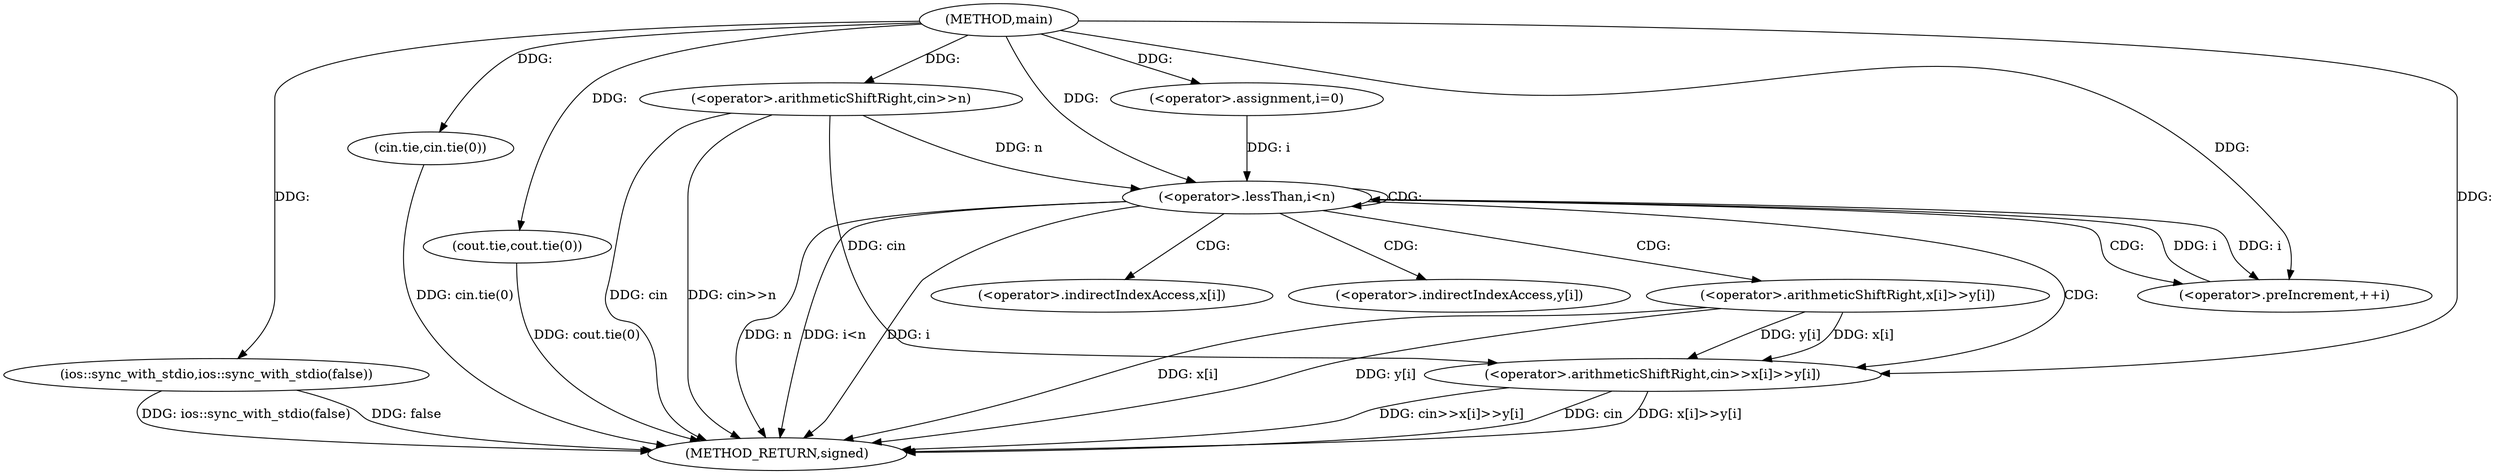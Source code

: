 digraph "main" {  
"1000101" [label = "(METHOD,main)" ]
"1000132" [label = "(METHOD_RETURN,signed)" ]
"1000103" [label = "(ios::sync_with_stdio,ios::sync_with_stdio(false))" ]
"1000110" [label = "(<operator>.arithmeticShiftRight,cin>>n)" ]
"1000106" [label = "(cin.tie,cin.tie(0))" ]
"1000108" [label = "(cout.tie,cout.tie(0))" ]
"1000115" [label = "(<operator>.assignment,i=0)" ]
"1000118" [label = "(<operator>.lessThan,i<n)" ]
"1000121" [label = "(<operator>.preIncrement,++i)" ]
"1000123" [label = "(<operator>.arithmeticShiftRight,cin>>x[i]>>y[i])" ]
"1000125" [label = "(<operator>.arithmeticShiftRight,x[i]>>y[i])" ]
"1000126" [label = "(<operator>.indirectIndexAccess,x[i])" ]
"1000129" [label = "(<operator>.indirectIndexAccess,y[i])" ]
  "1000103" -> "1000132"  [ label = "DDG: ios::sync_with_stdio(false)"] 
  "1000106" -> "1000132"  [ label = "DDG: cin.tie(0)"] 
  "1000108" -> "1000132"  [ label = "DDG: cout.tie(0)"] 
  "1000110" -> "1000132"  [ label = "DDG: cin"] 
  "1000110" -> "1000132"  [ label = "DDG: cin>>n"] 
  "1000118" -> "1000132"  [ label = "DDG: i"] 
  "1000118" -> "1000132"  [ label = "DDG: n"] 
  "1000118" -> "1000132"  [ label = "DDG: i<n"] 
  "1000123" -> "1000132"  [ label = "DDG: cin"] 
  "1000125" -> "1000132"  [ label = "DDG: x[i]"] 
  "1000125" -> "1000132"  [ label = "DDG: y[i]"] 
  "1000123" -> "1000132"  [ label = "DDG: x[i]>>y[i]"] 
  "1000123" -> "1000132"  [ label = "DDG: cin>>x[i]>>y[i]"] 
  "1000103" -> "1000132"  [ label = "DDG: false"] 
  "1000101" -> "1000103"  [ label = "DDG: "] 
  "1000101" -> "1000110"  [ label = "DDG: "] 
  "1000101" -> "1000115"  [ label = "DDG: "] 
  "1000101" -> "1000106"  [ label = "DDG: "] 
  "1000101" -> "1000108"  [ label = "DDG: "] 
  "1000115" -> "1000118"  [ label = "DDG: i"] 
  "1000121" -> "1000118"  [ label = "DDG: i"] 
  "1000101" -> "1000118"  [ label = "DDG: "] 
  "1000110" -> "1000118"  [ label = "DDG: n"] 
  "1000118" -> "1000121"  [ label = "DDG: i"] 
  "1000101" -> "1000121"  [ label = "DDG: "] 
  "1000110" -> "1000123"  [ label = "DDG: cin"] 
  "1000101" -> "1000123"  [ label = "DDG: "] 
  "1000125" -> "1000123"  [ label = "DDG: y[i]"] 
  "1000125" -> "1000123"  [ label = "DDG: x[i]"] 
  "1000118" -> "1000121"  [ label = "CDG: "] 
  "1000118" -> "1000129"  [ label = "CDG: "] 
  "1000118" -> "1000123"  [ label = "CDG: "] 
  "1000118" -> "1000125"  [ label = "CDG: "] 
  "1000118" -> "1000118"  [ label = "CDG: "] 
  "1000118" -> "1000126"  [ label = "CDG: "] 
}
